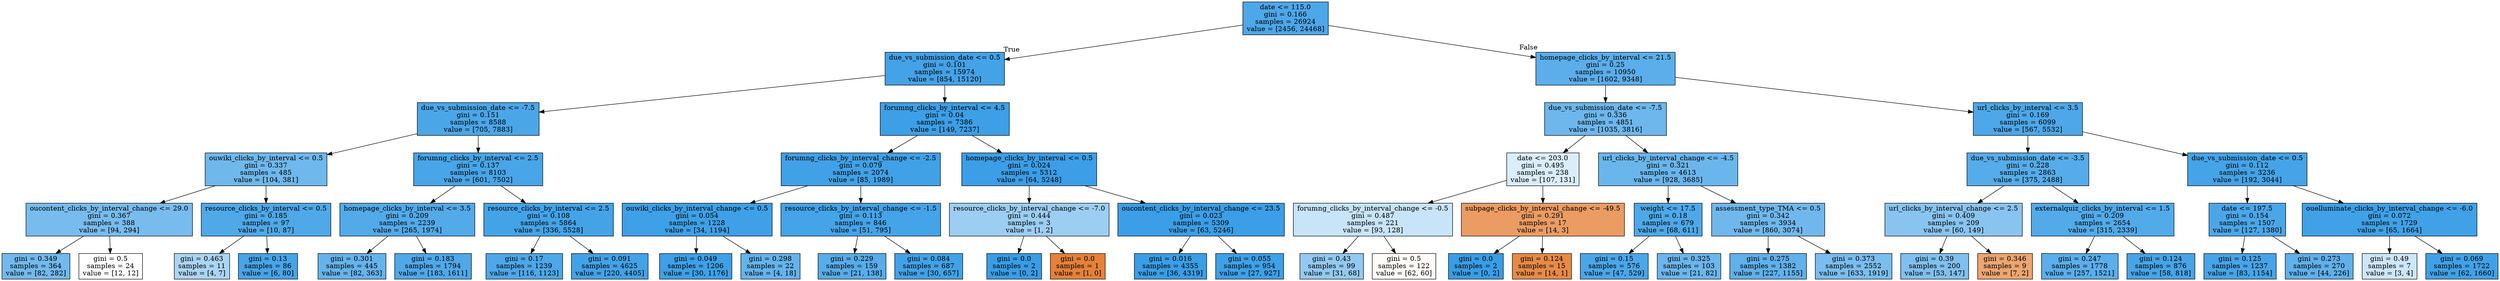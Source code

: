 digraph Tree {
node [shape=box, style="filled", color="black"] ;
0 [label="date <= 115.0\ngini = 0.166\nsamples = 26924\nvalue = [2456, 24468]", fillcolor="#399de5e5"] ;
1 [label="due_vs_submission_date <= 0.5\ngini = 0.101\nsamples = 15974\nvalue = [854, 15120]", fillcolor="#399de5f1"] ;
0 -> 1 [labeldistance=2.5, labelangle=45, headlabel="True"] ;
2 [label="due_vs_submission_date <= -7.5\ngini = 0.151\nsamples = 8588\nvalue = [705, 7883]", fillcolor="#399de5e8"] ;
1 -> 2 ;
3 [label="ouwiki_clicks_by_interval <= 0.5\ngini = 0.337\nsamples = 485\nvalue = [104, 381]", fillcolor="#399de5b9"] ;
2 -> 3 ;
4 [label="oucontent_clicks_by_interval_change <= 29.0\ngini = 0.367\nsamples = 388\nvalue = [94, 294]", fillcolor="#399de5ad"] ;
3 -> 4 ;
5 [label="gini = 0.349\nsamples = 364\nvalue = [82, 282]", fillcolor="#399de5b5"] ;
4 -> 5 ;
6 [label="gini = 0.5\nsamples = 24\nvalue = [12, 12]", fillcolor="#e5813900"] ;
4 -> 6 ;
7 [label="resource_clicks_by_interval <= 0.5\ngini = 0.185\nsamples = 97\nvalue = [10, 87]", fillcolor="#399de5e2"] ;
3 -> 7 ;
8 [label="gini = 0.463\nsamples = 11\nvalue = [4, 7]", fillcolor="#399de56d"] ;
7 -> 8 ;
9 [label="gini = 0.13\nsamples = 86\nvalue = [6, 80]", fillcolor="#399de5ec"] ;
7 -> 9 ;
10 [label="forumng_clicks_by_interval <= 2.5\ngini = 0.137\nsamples = 8103\nvalue = [601, 7502]", fillcolor="#399de5eb"] ;
2 -> 10 ;
11 [label="homepage_clicks_by_interval <= 3.5\ngini = 0.209\nsamples = 2239\nvalue = [265, 1974]", fillcolor="#399de5dd"] ;
10 -> 11 ;
12 [label="gini = 0.301\nsamples = 445\nvalue = [82, 363]", fillcolor="#399de5c5"] ;
11 -> 12 ;
13 [label="gini = 0.183\nsamples = 1794\nvalue = [183, 1611]", fillcolor="#399de5e2"] ;
11 -> 13 ;
14 [label="resource_clicks_by_interval <= 2.5\ngini = 0.108\nsamples = 5864\nvalue = [336, 5528]", fillcolor="#399de5f0"] ;
10 -> 14 ;
15 [label="gini = 0.17\nsamples = 1239\nvalue = [116, 1123]", fillcolor="#399de5e5"] ;
14 -> 15 ;
16 [label="gini = 0.091\nsamples = 4625\nvalue = [220, 4405]", fillcolor="#399de5f2"] ;
14 -> 16 ;
17 [label="forumng_clicks_by_interval <= 4.5\ngini = 0.04\nsamples = 7386\nvalue = [149, 7237]", fillcolor="#399de5fa"] ;
1 -> 17 ;
18 [label="forumng_clicks_by_interval_change <= -2.5\ngini = 0.079\nsamples = 2074\nvalue = [85, 1989]", fillcolor="#399de5f4"] ;
17 -> 18 ;
19 [label="ouwiki_clicks_by_interval_change <= 0.5\ngini = 0.054\nsamples = 1228\nvalue = [34, 1194]", fillcolor="#399de5f8"] ;
18 -> 19 ;
20 [label="gini = 0.049\nsamples = 1206\nvalue = [30, 1176]", fillcolor="#399de5f8"] ;
19 -> 20 ;
21 [label="gini = 0.298\nsamples = 22\nvalue = [4, 18]", fillcolor="#399de5c6"] ;
19 -> 21 ;
22 [label="resource_clicks_by_interval_change <= -1.5\ngini = 0.113\nsamples = 846\nvalue = [51, 795]", fillcolor="#399de5ef"] ;
18 -> 22 ;
23 [label="gini = 0.229\nsamples = 159\nvalue = [21, 138]", fillcolor="#399de5d8"] ;
22 -> 23 ;
24 [label="gini = 0.084\nsamples = 687\nvalue = [30, 657]", fillcolor="#399de5f3"] ;
22 -> 24 ;
25 [label="homepage_clicks_by_interval <= 0.5\ngini = 0.024\nsamples = 5312\nvalue = [64, 5248]", fillcolor="#399de5fc"] ;
17 -> 25 ;
26 [label="resource_clicks_by_interval_change <= -7.0\ngini = 0.444\nsamples = 3\nvalue = [1, 2]", fillcolor="#399de57f"] ;
25 -> 26 ;
27 [label="gini = 0.0\nsamples = 2\nvalue = [0, 2]", fillcolor="#399de5ff"] ;
26 -> 27 ;
28 [label="gini = 0.0\nsamples = 1\nvalue = [1, 0]", fillcolor="#e58139ff"] ;
26 -> 28 ;
29 [label="oucontent_clicks_by_interval_change <= 23.5\ngini = 0.023\nsamples = 5309\nvalue = [63, 5246]", fillcolor="#399de5fc"] ;
25 -> 29 ;
30 [label="gini = 0.016\nsamples = 4355\nvalue = [36, 4319]", fillcolor="#399de5fd"] ;
29 -> 30 ;
31 [label="gini = 0.055\nsamples = 954\nvalue = [27, 927]", fillcolor="#399de5f8"] ;
29 -> 31 ;
32 [label="homepage_clicks_by_interval <= 21.5\ngini = 0.25\nsamples = 10950\nvalue = [1602, 9348]", fillcolor="#399de5d3"] ;
0 -> 32 [labeldistance=2.5, labelangle=-45, headlabel="False"] ;
33 [label="due_vs_submission_date <= -7.5\ngini = 0.336\nsamples = 4851\nvalue = [1035, 3816]", fillcolor="#399de5ba"] ;
32 -> 33 ;
34 [label="date <= 203.0\ngini = 0.495\nsamples = 238\nvalue = [107, 131]", fillcolor="#399de52f"] ;
33 -> 34 ;
35 [label="forumng_clicks_by_interval_change <= -0.5\ngini = 0.487\nsamples = 221\nvalue = [93, 128]", fillcolor="#399de546"] ;
34 -> 35 ;
36 [label="gini = 0.43\nsamples = 99\nvalue = [31, 68]", fillcolor="#399de58b"] ;
35 -> 36 ;
37 [label="gini = 0.5\nsamples = 122\nvalue = [62, 60]", fillcolor="#e5813908"] ;
35 -> 37 ;
38 [label="subpage_clicks_by_interval_change <= -49.5\ngini = 0.291\nsamples = 17\nvalue = [14, 3]", fillcolor="#e58139c8"] ;
34 -> 38 ;
39 [label="gini = 0.0\nsamples = 2\nvalue = [0, 2]", fillcolor="#399de5ff"] ;
38 -> 39 ;
40 [label="gini = 0.124\nsamples = 15\nvalue = [14, 1]", fillcolor="#e58139ed"] ;
38 -> 40 ;
41 [label="url_clicks_by_interval_change <= -4.5\ngini = 0.321\nsamples = 4613\nvalue = [928, 3685]", fillcolor="#399de5bf"] ;
33 -> 41 ;
42 [label="weight <= 17.5\ngini = 0.18\nsamples = 679\nvalue = [68, 611]", fillcolor="#399de5e3"] ;
41 -> 42 ;
43 [label="gini = 0.15\nsamples = 576\nvalue = [47, 529]", fillcolor="#399de5e8"] ;
42 -> 43 ;
44 [label="gini = 0.325\nsamples = 103\nvalue = [21, 82]", fillcolor="#399de5be"] ;
42 -> 44 ;
45 [label="assessment_type_TMA <= 0.5\ngini = 0.342\nsamples = 3934\nvalue = [860, 3074]", fillcolor="#399de5b8"] ;
41 -> 45 ;
46 [label="gini = 0.275\nsamples = 1382\nvalue = [227, 1155]", fillcolor="#399de5cd"] ;
45 -> 46 ;
47 [label="gini = 0.373\nsamples = 2552\nvalue = [633, 1919]", fillcolor="#399de5ab"] ;
45 -> 47 ;
48 [label="url_clicks_by_interval <= 3.5\ngini = 0.169\nsamples = 6099\nvalue = [567, 5532]", fillcolor="#399de5e5"] ;
32 -> 48 ;
49 [label="due_vs_submission_date <= -3.5\ngini = 0.228\nsamples = 2863\nvalue = [375, 2488]", fillcolor="#399de5d9"] ;
48 -> 49 ;
50 [label="url_clicks_by_interval_change <= 2.5\ngini = 0.409\nsamples = 209\nvalue = [60, 149]", fillcolor="#399de598"] ;
49 -> 50 ;
51 [label="gini = 0.39\nsamples = 200\nvalue = [53, 147]", fillcolor="#399de5a3"] ;
50 -> 51 ;
52 [label="gini = 0.346\nsamples = 9\nvalue = [7, 2]", fillcolor="#e58139b6"] ;
50 -> 52 ;
53 [label="externalquiz_clicks_by_interval <= 1.5\ngini = 0.209\nsamples = 2654\nvalue = [315, 2339]", fillcolor="#399de5dd"] ;
49 -> 53 ;
54 [label="gini = 0.247\nsamples = 1778\nvalue = [257, 1521]", fillcolor="#399de5d4"] ;
53 -> 54 ;
55 [label="gini = 0.124\nsamples = 876\nvalue = [58, 818]", fillcolor="#399de5ed"] ;
53 -> 55 ;
56 [label="due_vs_submission_date <= 0.5\ngini = 0.112\nsamples = 3236\nvalue = [192, 3044]", fillcolor="#399de5ef"] ;
48 -> 56 ;
57 [label="date <= 197.5\ngini = 0.154\nsamples = 1507\nvalue = [127, 1380]", fillcolor="#399de5e8"] ;
56 -> 57 ;
58 [label="gini = 0.125\nsamples = 1237\nvalue = [83, 1154]", fillcolor="#399de5ed"] ;
57 -> 58 ;
59 [label="gini = 0.273\nsamples = 270\nvalue = [44, 226]", fillcolor="#399de5cd"] ;
57 -> 59 ;
60 [label="ouelluminate_clicks_by_interval_change <= -6.0\ngini = 0.072\nsamples = 1729\nvalue = [65, 1664]", fillcolor="#399de5f5"] ;
56 -> 60 ;
61 [label="gini = 0.49\nsamples = 7\nvalue = [3, 4]", fillcolor="#399de540"] ;
60 -> 61 ;
62 [label="gini = 0.069\nsamples = 1722\nvalue = [62, 1660]", fillcolor="#399de5f5"] ;
60 -> 62 ;
}